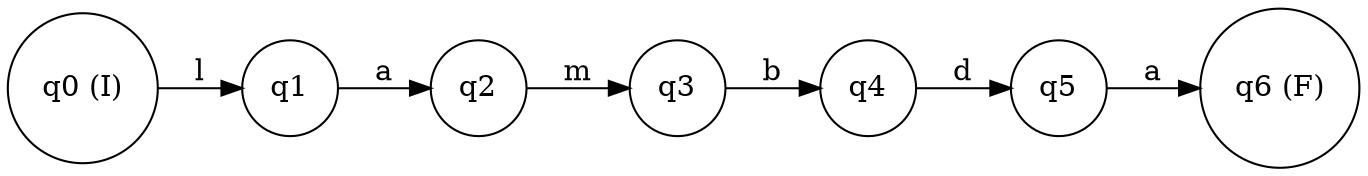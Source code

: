 digraph finite_state_machine {
rankdir=LR;
node [shape = circle];
q0 [label="q0 (I)"];
q1 [label="q1"];
q2 [label="q2"];
q3 [label="q3"];
q4 [label="q4"];
q5 [label="q5"];
q6 [label="q6 (F)"];
q0 -> q1 [label="l"];
q1 -> q2 [label="a"];
q2 -> q3 [label="m"];
q3 -> q4 [label="b"];
q4 -> q5 [label="d"];
q5 -> q6 [label="a"];
}